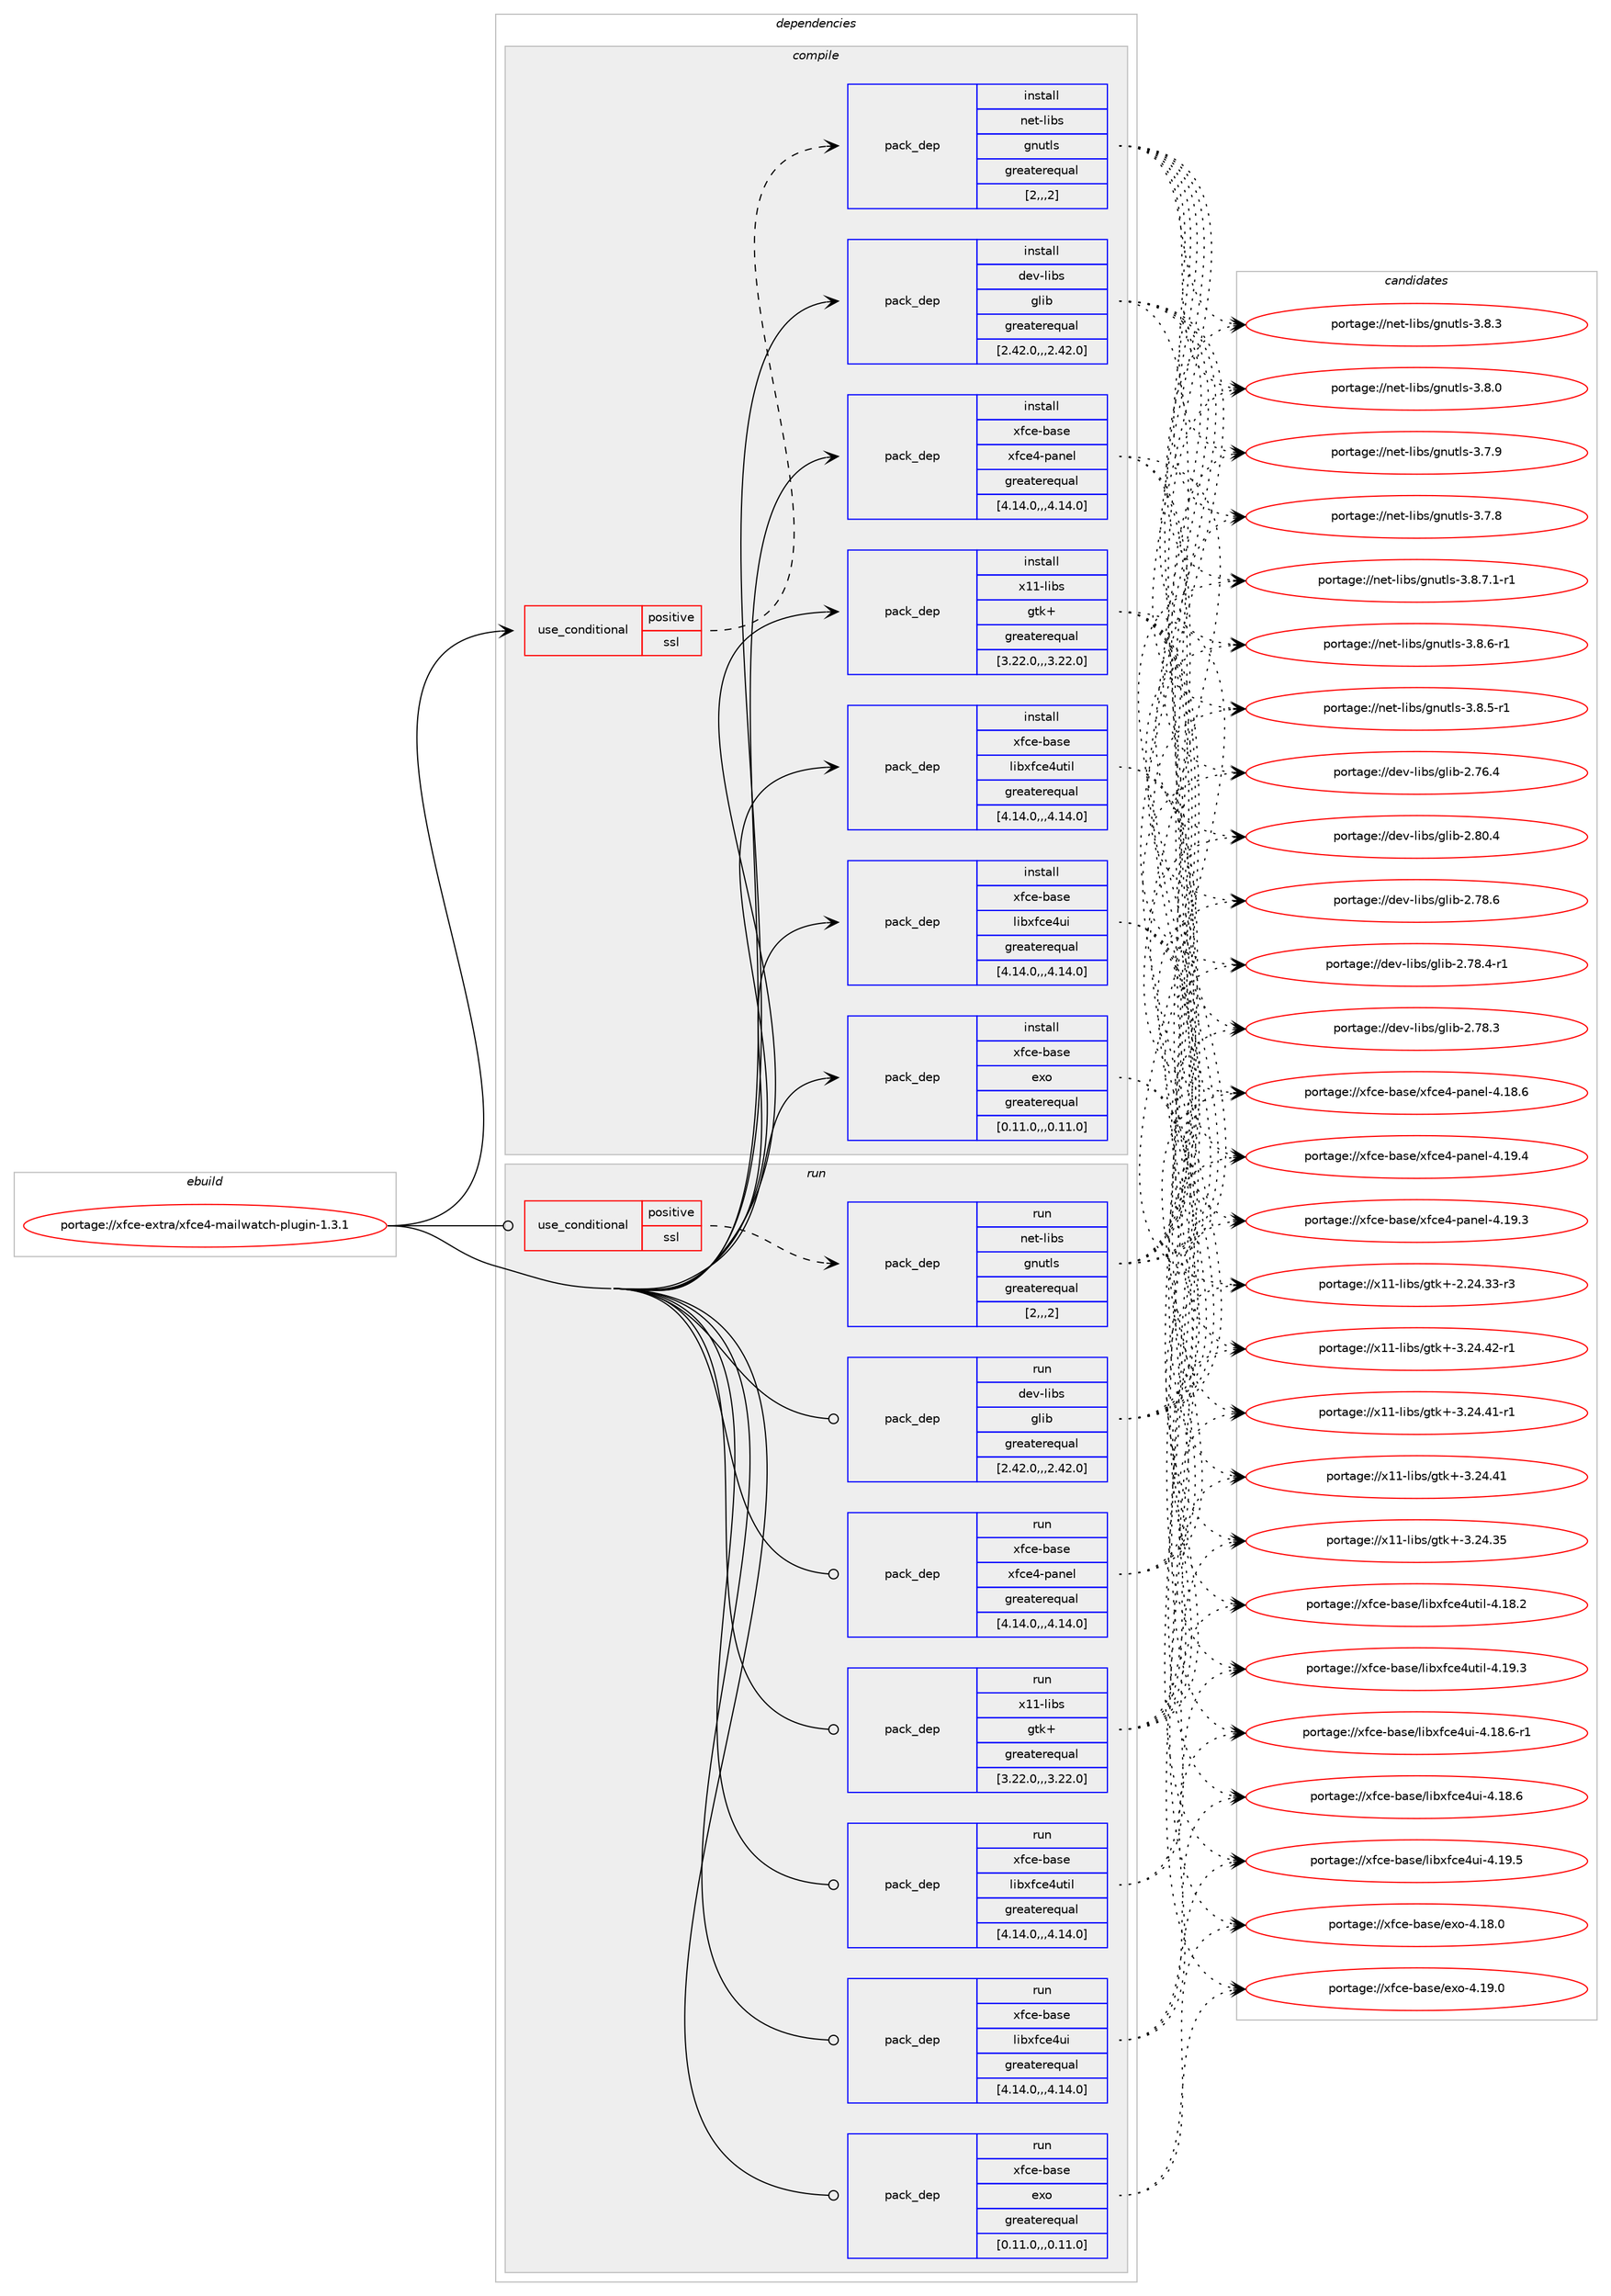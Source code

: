 digraph prolog {

# *************
# Graph options
# *************

newrank=true;
concentrate=true;
compound=true;
graph [rankdir=LR,fontname=Helvetica,fontsize=10,ranksep=1.5];#, ranksep=2.5, nodesep=0.2];
edge  [arrowhead=vee];
node  [fontname=Helvetica,fontsize=10];

# **********
# The ebuild
# **********

subgraph cluster_leftcol {
color=gray;
label=<<i>ebuild</i>>;
id [label="portage://xfce-extra/xfce4-mailwatch-plugin-1.3.1", color=red, width=4, href="../xfce-extra/xfce4-mailwatch-plugin-1.3.1.svg"];
}

# ****************
# The dependencies
# ****************

subgraph cluster_midcol {
color=gray;
label=<<i>dependencies</i>>;
subgraph cluster_compile {
fillcolor="#eeeeee";
style=filled;
label=<<i>compile</i>>;
subgraph cond13138 {
dependency38726 [label=<<TABLE BORDER="0" CELLBORDER="1" CELLSPACING="0" CELLPADDING="4"><TR><TD ROWSPAN="3" CELLPADDING="10">use_conditional</TD></TR><TR><TD>positive</TD></TR><TR><TD>ssl</TD></TR></TABLE>>, shape=none, color=red];
subgraph pack25287 {
dependency38727 [label=<<TABLE BORDER="0" CELLBORDER="1" CELLSPACING="0" CELLPADDING="4" WIDTH="220"><TR><TD ROWSPAN="6" CELLPADDING="30">pack_dep</TD></TR><TR><TD WIDTH="110">install</TD></TR><TR><TD>net-libs</TD></TR><TR><TD>gnutls</TD></TR><TR><TD>greaterequal</TD></TR><TR><TD>[2,,,2]</TD></TR></TABLE>>, shape=none, color=blue];
}
dependency38726:e -> dependency38727:w [weight=20,style="dashed",arrowhead="vee"];
}
id:e -> dependency38726:w [weight=20,style="solid",arrowhead="vee"];
subgraph pack25288 {
dependency38728 [label=<<TABLE BORDER="0" CELLBORDER="1" CELLSPACING="0" CELLPADDING="4" WIDTH="220"><TR><TD ROWSPAN="6" CELLPADDING="30">pack_dep</TD></TR><TR><TD WIDTH="110">install</TD></TR><TR><TD>dev-libs</TD></TR><TR><TD>glib</TD></TR><TR><TD>greaterequal</TD></TR><TR><TD>[2.42.0,,,2.42.0]</TD></TR></TABLE>>, shape=none, color=blue];
}
id:e -> dependency38728:w [weight=20,style="solid",arrowhead="vee"];
subgraph pack25289 {
dependency38729 [label=<<TABLE BORDER="0" CELLBORDER="1" CELLSPACING="0" CELLPADDING="4" WIDTH="220"><TR><TD ROWSPAN="6" CELLPADDING="30">pack_dep</TD></TR><TR><TD WIDTH="110">install</TD></TR><TR><TD>x11-libs</TD></TR><TR><TD>gtk+</TD></TR><TR><TD>greaterequal</TD></TR><TR><TD>[3.22.0,,,3.22.0]</TD></TR></TABLE>>, shape=none, color=blue];
}
id:e -> dependency38729:w [weight=20,style="solid",arrowhead="vee"];
subgraph pack25290 {
dependency38730 [label=<<TABLE BORDER="0" CELLBORDER="1" CELLSPACING="0" CELLPADDING="4" WIDTH="220"><TR><TD ROWSPAN="6" CELLPADDING="30">pack_dep</TD></TR><TR><TD WIDTH="110">install</TD></TR><TR><TD>xfce-base</TD></TR><TR><TD>exo</TD></TR><TR><TD>greaterequal</TD></TR><TR><TD>[0.11.0,,,0.11.0]</TD></TR></TABLE>>, shape=none, color=blue];
}
id:e -> dependency38730:w [weight=20,style="solid",arrowhead="vee"];
subgraph pack25291 {
dependency38731 [label=<<TABLE BORDER="0" CELLBORDER="1" CELLSPACING="0" CELLPADDING="4" WIDTH="220"><TR><TD ROWSPAN="6" CELLPADDING="30">pack_dep</TD></TR><TR><TD WIDTH="110">install</TD></TR><TR><TD>xfce-base</TD></TR><TR><TD>libxfce4ui</TD></TR><TR><TD>greaterequal</TD></TR><TR><TD>[4.14.0,,,4.14.0]</TD></TR></TABLE>>, shape=none, color=blue];
}
id:e -> dependency38731:w [weight=20,style="solid",arrowhead="vee"];
subgraph pack25292 {
dependency38732 [label=<<TABLE BORDER="0" CELLBORDER="1" CELLSPACING="0" CELLPADDING="4" WIDTH="220"><TR><TD ROWSPAN="6" CELLPADDING="30">pack_dep</TD></TR><TR><TD WIDTH="110">install</TD></TR><TR><TD>xfce-base</TD></TR><TR><TD>libxfce4util</TD></TR><TR><TD>greaterequal</TD></TR><TR><TD>[4.14.0,,,4.14.0]</TD></TR></TABLE>>, shape=none, color=blue];
}
id:e -> dependency38732:w [weight=20,style="solid",arrowhead="vee"];
subgraph pack25293 {
dependency38733 [label=<<TABLE BORDER="0" CELLBORDER="1" CELLSPACING="0" CELLPADDING="4" WIDTH="220"><TR><TD ROWSPAN="6" CELLPADDING="30">pack_dep</TD></TR><TR><TD WIDTH="110">install</TD></TR><TR><TD>xfce-base</TD></TR><TR><TD>xfce4-panel</TD></TR><TR><TD>greaterequal</TD></TR><TR><TD>[4.14.0,,,4.14.0]</TD></TR></TABLE>>, shape=none, color=blue];
}
id:e -> dependency38733:w [weight=20,style="solid",arrowhead="vee"];
}
subgraph cluster_compileandrun {
fillcolor="#eeeeee";
style=filled;
label=<<i>compile and run</i>>;
}
subgraph cluster_run {
fillcolor="#eeeeee";
style=filled;
label=<<i>run</i>>;
subgraph cond13139 {
dependency38734 [label=<<TABLE BORDER="0" CELLBORDER="1" CELLSPACING="0" CELLPADDING="4"><TR><TD ROWSPAN="3" CELLPADDING="10">use_conditional</TD></TR><TR><TD>positive</TD></TR><TR><TD>ssl</TD></TR></TABLE>>, shape=none, color=red];
subgraph pack25294 {
dependency38735 [label=<<TABLE BORDER="0" CELLBORDER="1" CELLSPACING="0" CELLPADDING="4" WIDTH="220"><TR><TD ROWSPAN="6" CELLPADDING="30">pack_dep</TD></TR><TR><TD WIDTH="110">run</TD></TR><TR><TD>net-libs</TD></TR><TR><TD>gnutls</TD></TR><TR><TD>greaterequal</TD></TR><TR><TD>[2,,,2]</TD></TR></TABLE>>, shape=none, color=blue];
}
dependency38734:e -> dependency38735:w [weight=20,style="dashed",arrowhead="vee"];
}
id:e -> dependency38734:w [weight=20,style="solid",arrowhead="odot"];
subgraph pack25295 {
dependency38736 [label=<<TABLE BORDER="0" CELLBORDER="1" CELLSPACING="0" CELLPADDING="4" WIDTH="220"><TR><TD ROWSPAN="6" CELLPADDING="30">pack_dep</TD></TR><TR><TD WIDTH="110">run</TD></TR><TR><TD>dev-libs</TD></TR><TR><TD>glib</TD></TR><TR><TD>greaterequal</TD></TR><TR><TD>[2.42.0,,,2.42.0]</TD></TR></TABLE>>, shape=none, color=blue];
}
id:e -> dependency38736:w [weight=20,style="solid",arrowhead="odot"];
subgraph pack25296 {
dependency38737 [label=<<TABLE BORDER="0" CELLBORDER="1" CELLSPACING="0" CELLPADDING="4" WIDTH="220"><TR><TD ROWSPAN="6" CELLPADDING="30">pack_dep</TD></TR><TR><TD WIDTH="110">run</TD></TR><TR><TD>x11-libs</TD></TR><TR><TD>gtk+</TD></TR><TR><TD>greaterequal</TD></TR><TR><TD>[3.22.0,,,3.22.0]</TD></TR></TABLE>>, shape=none, color=blue];
}
id:e -> dependency38737:w [weight=20,style="solid",arrowhead="odot"];
subgraph pack25297 {
dependency38738 [label=<<TABLE BORDER="0" CELLBORDER="1" CELLSPACING="0" CELLPADDING="4" WIDTH="220"><TR><TD ROWSPAN="6" CELLPADDING="30">pack_dep</TD></TR><TR><TD WIDTH="110">run</TD></TR><TR><TD>xfce-base</TD></TR><TR><TD>exo</TD></TR><TR><TD>greaterequal</TD></TR><TR><TD>[0.11.0,,,0.11.0]</TD></TR></TABLE>>, shape=none, color=blue];
}
id:e -> dependency38738:w [weight=20,style="solid",arrowhead="odot"];
subgraph pack25298 {
dependency38739 [label=<<TABLE BORDER="0" CELLBORDER="1" CELLSPACING="0" CELLPADDING="4" WIDTH="220"><TR><TD ROWSPAN="6" CELLPADDING="30">pack_dep</TD></TR><TR><TD WIDTH="110">run</TD></TR><TR><TD>xfce-base</TD></TR><TR><TD>libxfce4ui</TD></TR><TR><TD>greaterequal</TD></TR><TR><TD>[4.14.0,,,4.14.0]</TD></TR></TABLE>>, shape=none, color=blue];
}
id:e -> dependency38739:w [weight=20,style="solid",arrowhead="odot"];
subgraph pack25299 {
dependency38740 [label=<<TABLE BORDER="0" CELLBORDER="1" CELLSPACING="0" CELLPADDING="4" WIDTH="220"><TR><TD ROWSPAN="6" CELLPADDING="30">pack_dep</TD></TR><TR><TD WIDTH="110">run</TD></TR><TR><TD>xfce-base</TD></TR><TR><TD>libxfce4util</TD></TR><TR><TD>greaterequal</TD></TR><TR><TD>[4.14.0,,,4.14.0]</TD></TR></TABLE>>, shape=none, color=blue];
}
id:e -> dependency38740:w [weight=20,style="solid",arrowhead="odot"];
subgraph pack25300 {
dependency38741 [label=<<TABLE BORDER="0" CELLBORDER="1" CELLSPACING="0" CELLPADDING="4" WIDTH="220"><TR><TD ROWSPAN="6" CELLPADDING="30">pack_dep</TD></TR><TR><TD WIDTH="110">run</TD></TR><TR><TD>xfce-base</TD></TR><TR><TD>xfce4-panel</TD></TR><TR><TD>greaterequal</TD></TR><TR><TD>[4.14.0,,,4.14.0]</TD></TR></TABLE>>, shape=none, color=blue];
}
id:e -> dependency38741:w [weight=20,style="solid",arrowhead="odot"];
}
}

# **************
# The candidates
# **************

subgraph cluster_choices {
rank=same;
color=gray;
label=<<i>candidates</i>>;

subgraph choice25287 {
color=black;
nodesep=1;
choice11010111645108105981154710311011711610811545514656465546494511449 [label="portage://net-libs/gnutls-3.8.7.1-r1", color=red, width=4,href="../net-libs/gnutls-3.8.7.1-r1.svg"];
choice1101011164510810598115471031101171161081154551465646544511449 [label="portage://net-libs/gnutls-3.8.6-r1", color=red, width=4,href="../net-libs/gnutls-3.8.6-r1.svg"];
choice1101011164510810598115471031101171161081154551465646534511449 [label="portage://net-libs/gnutls-3.8.5-r1", color=red, width=4,href="../net-libs/gnutls-3.8.5-r1.svg"];
choice110101116451081059811547103110117116108115455146564651 [label="portage://net-libs/gnutls-3.8.3", color=red, width=4,href="../net-libs/gnutls-3.8.3.svg"];
choice110101116451081059811547103110117116108115455146564648 [label="portage://net-libs/gnutls-3.8.0", color=red, width=4,href="../net-libs/gnutls-3.8.0.svg"];
choice110101116451081059811547103110117116108115455146554657 [label="portage://net-libs/gnutls-3.7.9", color=red, width=4,href="../net-libs/gnutls-3.7.9.svg"];
choice110101116451081059811547103110117116108115455146554656 [label="portage://net-libs/gnutls-3.7.8", color=red, width=4,href="../net-libs/gnutls-3.7.8.svg"];
dependency38727:e -> choice11010111645108105981154710311011711610811545514656465546494511449:w [style=dotted,weight="100"];
dependency38727:e -> choice1101011164510810598115471031101171161081154551465646544511449:w [style=dotted,weight="100"];
dependency38727:e -> choice1101011164510810598115471031101171161081154551465646534511449:w [style=dotted,weight="100"];
dependency38727:e -> choice110101116451081059811547103110117116108115455146564651:w [style=dotted,weight="100"];
dependency38727:e -> choice110101116451081059811547103110117116108115455146564648:w [style=dotted,weight="100"];
dependency38727:e -> choice110101116451081059811547103110117116108115455146554657:w [style=dotted,weight="100"];
dependency38727:e -> choice110101116451081059811547103110117116108115455146554656:w [style=dotted,weight="100"];
}
subgraph choice25288 {
color=black;
nodesep=1;
choice1001011184510810598115471031081059845504656484652 [label="portage://dev-libs/glib-2.80.4", color=red, width=4,href="../dev-libs/glib-2.80.4.svg"];
choice1001011184510810598115471031081059845504655564654 [label="portage://dev-libs/glib-2.78.6", color=red, width=4,href="../dev-libs/glib-2.78.6.svg"];
choice10010111845108105981154710310810598455046555646524511449 [label="portage://dev-libs/glib-2.78.4-r1", color=red, width=4,href="../dev-libs/glib-2.78.4-r1.svg"];
choice1001011184510810598115471031081059845504655564651 [label="portage://dev-libs/glib-2.78.3", color=red, width=4,href="../dev-libs/glib-2.78.3.svg"];
choice1001011184510810598115471031081059845504655544652 [label="portage://dev-libs/glib-2.76.4", color=red, width=4,href="../dev-libs/glib-2.76.4.svg"];
dependency38728:e -> choice1001011184510810598115471031081059845504656484652:w [style=dotted,weight="100"];
dependency38728:e -> choice1001011184510810598115471031081059845504655564654:w [style=dotted,weight="100"];
dependency38728:e -> choice10010111845108105981154710310810598455046555646524511449:w [style=dotted,weight="100"];
dependency38728:e -> choice1001011184510810598115471031081059845504655564651:w [style=dotted,weight="100"];
dependency38728:e -> choice1001011184510810598115471031081059845504655544652:w [style=dotted,weight="100"];
}
subgraph choice25289 {
color=black;
nodesep=1;
choice12049494510810598115471031161074345514650524652504511449 [label="portage://x11-libs/gtk+-3.24.42-r1", color=red, width=4,href="../x11-libs/gtk+-3.24.42-r1.svg"];
choice12049494510810598115471031161074345514650524652494511449 [label="portage://x11-libs/gtk+-3.24.41-r1", color=red, width=4,href="../x11-libs/gtk+-3.24.41-r1.svg"];
choice1204949451081059811547103116107434551465052465249 [label="portage://x11-libs/gtk+-3.24.41", color=red, width=4,href="../x11-libs/gtk+-3.24.41.svg"];
choice1204949451081059811547103116107434551465052465153 [label="portage://x11-libs/gtk+-3.24.35", color=red, width=4,href="../x11-libs/gtk+-3.24.35.svg"];
choice12049494510810598115471031161074345504650524651514511451 [label="portage://x11-libs/gtk+-2.24.33-r3", color=red, width=4,href="../x11-libs/gtk+-2.24.33-r3.svg"];
dependency38729:e -> choice12049494510810598115471031161074345514650524652504511449:w [style=dotted,weight="100"];
dependency38729:e -> choice12049494510810598115471031161074345514650524652494511449:w [style=dotted,weight="100"];
dependency38729:e -> choice1204949451081059811547103116107434551465052465249:w [style=dotted,weight="100"];
dependency38729:e -> choice1204949451081059811547103116107434551465052465153:w [style=dotted,weight="100"];
dependency38729:e -> choice12049494510810598115471031161074345504650524651514511451:w [style=dotted,weight="100"];
}
subgraph choice25290 {
color=black;
nodesep=1;
choice120102991014598971151014710112011145524649574648 [label="portage://xfce-base/exo-4.19.0", color=red, width=4,href="../xfce-base/exo-4.19.0.svg"];
choice120102991014598971151014710112011145524649564648 [label="portage://xfce-base/exo-4.18.0", color=red, width=4,href="../xfce-base/exo-4.18.0.svg"];
dependency38730:e -> choice120102991014598971151014710112011145524649574648:w [style=dotted,weight="100"];
dependency38730:e -> choice120102991014598971151014710112011145524649564648:w [style=dotted,weight="100"];
}
subgraph choice25291 {
color=black;
nodesep=1;
choice120102991014598971151014710810598120102991015211710545524649574653 [label="portage://xfce-base/libxfce4ui-4.19.5", color=red, width=4,href="../xfce-base/libxfce4ui-4.19.5.svg"];
choice1201029910145989711510147108105981201029910152117105455246495646544511449 [label="portage://xfce-base/libxfce4ui-4.18.6-r1", color=red, width=4,href="../xfce-base/libxfce4ui-4.18.6-r1.svg"];
choice120102991014598971151014710810598120102991015211710545524649564654 [label="portage://xfce-base/libxfce4ui-4.18.6", color=red, width=4,href="../xfce-base/libxfce4ui-4.18.6.svg"];
dependency38731:e -> choice120102991014598971151014710810598120102991015211710545524649574653:w [style=dotted,weight="100"];
dependency38731:e -> choice1201029910145989711510147108105981201029910152117105455246495646544511449:w [style=dotted,weight="100"];
dependency38731:e -> choice120102991014598971151014710810598120102991015211710545524649564654:w [style=dotted,weight="100"];
}
subgraph choice25292 {
color=black;
nodesep=1;
choice120102991014598971151014710810598120102991015211711610510845524649574651 [label="portage://xfce-base/libxfce4util-4.19.3", color=red, width=4,href="../xfce-base/libxfce4util-4.19.3.svg"];
choice120102991014598971151014710810598120102991015211711610510845524649564650 [label="portage://xfce-base/libxfce4util-4.18.2", color=red, width=4,href="../xfce-base/libxfce4util-4.18.2.svg"];
dependency38732:e -> choice120102991014598971151014710810598120102991015211711610510845524649574651:w [style=dotted,weight="100"];
dependency38732:e -> choice120102991014598971151014710810598120102991015211711610510845524649564650:w [style=dotted,weight="100"];
}
subgraph choice25293 {
color=black;
nodesep=1;
choice12010299101459897115101471201029910152451129711010110845524649574652 [label="portage://xfce-base/xfce4-panel-4.19.4", color=red, width=4,href="../xfce-base/xfce4-panel-4.19.4.svg"];
choice12010299101459897115101471201029910152451129711010110845524649574651 [label="portage://xfce-base/xfce4-panel-4.19.3", color=red, width=4,href="../xfce-base/xfce4-panel-4.19.3.svg"];
choice12010299101459897115101471201029910152451129711010110845524649564654 [label="portage://xfce-base/xfce4-panel-4.18.6", color=red, width=4,href="../xfce-base/xfce4-panel-4.18.6.svg"];
dependency38733:e -> choice12010299101459897115101471201029910152451129711010110845524649574652:w [style=dotted,weight="100"];
dependency38733:e -> choice12010299101459897115101471201029910152451129711010110845524649574651:w [style=dotted,weight="100"];
dependency38733:e -> choice12010299101459897115101471201029910152451129711010110845524649564654:w [style=dotted,weight="100"];
}
subgraph choice25294 {
color=black;
nodesep=1;
choice11010111645108105981154710311011711610811545514656465546494511449 [label="portage://net-libs/gnutls-3.8.7.1-r1", color=red, width=4,href="../net-libs/gnutls-3.8.7.1-r1.svg"];
choice1101011164510810598115471031101171161081154551465646544511449 [label="portage://net-libs/gnutls-3.8.6-r1", color=red, width=4,href="../net-libs/gnutls-3.8.6-r1.svg"];
choice1101011164510810598115471031101171161081154551465646534511449 [label="portage://net-libs/gnutls-3.8.5-r1", color=red, width=4,href="../net-libs/gnutls-3.8.5-r1.svg"];
choice110101116451081059811547103110117116108115455146564651 [label="portage://net-libs/gnutls-3.8.3", color=red, width=4,href="../net-libs/gnutls-3.8.3.svg"];
choice110101116451081059811547103110117116108115455146564648 [label="portage://net-libs/gnutls-3.8.0", color=red, width=4,href="../net-libs/gnutls-3.8.0.svg"];
choice110101116451081059811547103110117116108115455146554657 [label="portage://net-libs/gnutls-3.7.9", color=red, width=4,href="../net-libs/gnutls-3.7.9.svg"];
choice110101116451081059811547103110117116108115455146554656 [label="portage://net-libs/gnutls-3.7.8", color=red, width=4,href="../net-libs/gnutls-3.7.8.svg"];
dependency38735:e -> choice11010111645108105981154710311011711610811545514656465546494511449:w [style=dotted,weight="100"];
dependency38735:e -> choice1101011164510810598115471031101171161081154551465646544511449:w [style=dotted,weight="100"];
dependency38735:e -> choice1101011164510810598115471031101171161081154551465646534511449:w [style=dotted,weight="100"];
dependency38735:e -> choice110101116451081059811547103110117116108115455146564651:w [style=dotted,weight="100"];
dependency38735:e -> choice110101116451081059811547103110117116108115455146564648:w [style=dotted,weight="100"];
dependency38735:e -> choice110101116451081059811547103110117116108115455146554657:w [style=dotted,weight="100"];
dependency38735:e -> choice110101116451081059811547103110117116108115455146554656:w [style=dotted,weight="100"];
}
subgraph choice25295 {
color=black;
nodesep=1;
choice1001011184510810598115471031081059845504656484652 [label="portage://dev-libs/glib-2.80.4", color=red, width=4,href="../dev-libs/glib-2.80.4.svg"];
choice1001011184510810598115471031081059845504655564654 [label="portage://dev-libs/glib-2.78.6", color=red, width=4,href="../dev-libs/glib-2.78.6.svg"];
choice10010111845108105981154710310810598455046555646524511449 [label="portage://dev-libs/glib-2.78.4-r1", color=red, width=4,href="../dev-libs/glib-2.78.4-r1.svg"];
choice1001011184510810598115471031081059845504655564651 [label="portage://dev-libs/glib-2.78.3", color=red, width=4,href="../dev-libs/glib-2.78.3.svg"];
choice1001011184510810598115471031081059845504655544652 [label="portage://dev-libs/glib-2.76.4", color=red, width=4,href="../dev-libs/glib-2.76.4.svg"];
dependency38736:e -> choice1001011184510810598115471031081059845504656484652:w [style=dotted,weight="100"];
dependency38736:e -> choice1001011184510810598115471031081059845504655564654:w [style=dotted,weight="100"];
dependency38736:e -> choice10010111845108105981154710310810598455046555646524511449:w [style=dotted,weight="100"];
dependency38736:e -> choice1001011184510810598115471031081059845504655564651:w [style=dotted,weight="100"];
dependency38736:e -> choice1001011184510810598115471031081059845504655544652:w [style=dotted,weight="100"];
}
subgraph choice25296 {
color=black;
nodesep=1;
choice12049494510810598115471031161074345514650524652504511449 [label="portage://x11-libs/gtk+-3.24.42-r1", color=red, width=4,href="../x11-libs/gtk+-3.24.42-r1.svg"];
choice12049494510810598115471031161074345514650524652494511449 [label="portage://x11-libs/gtk+-3.24.41-r1", color=red, width=4,href="../x11-libs/gtk+-3.24.41-r1.svg"];
choice1204949451081059811547103116107434551465052465249 [label="portage://x11-libs/gtk+-3.24.41", color=red, width=4,href="../x11-libs/gtk+-3.24.41.svg"];
choice1204949451081059811547103116107434551465052465153 [label="portage://x11-libs/gtk+-3.24.35", color=red, width=4,href="../x11-libs/gtk+-3.24.35.svg"];
choice12049494510810598115471031161074345504650524651514511451 [label="portage://x11-libs/gtk+-2.24.33-r3", color=red, width=4,href="../x11-libs/gtk+-2.24.33-r3.svg"];
dependency38737:e -> choice12049494510810598115471031161074345514650524652504511449:w [style=dotted,weight="100"];
dependency38737:e -> choice12049494510810598115471031161074345514650524652494511449:w [style=dotted,weight="100"];
dependency38737:e -> choice1204949451081059811547103116107434551465052465249:w [style=dotted,weight="100"];
dependency38737:e -> choice1204949451081059811547103116107434551465052465153:w [style=dotted,weight="100"];
dependency38737:e -> choice12049494510810598115471031161074345504650524651514511451:w [style=dotted,weight="100"];
}
subgraph choice25297 {
color=black;
nodesep=1;
choice120102991014598971151014710112011145524649574648 [label="portage://xfce-base/exo-4.19.0", color=red, width=4,href="../xfce-base/exo-4.19.0.svg"];
choice120102991014598971151014710112011145524649564648 [label="portage://xfce-base/exo-4.18.0", color=red, width=4,href="../xfce-base/exo-4.18.0.svg"];
dependency38738:e -> choice120102991014598971151014710112011145524649574648:w [style=dotted,weight="100"];
dependency38738:e -> choice120102991014598971151014710112011145524649564648:w [style=dotted,weight="100"];
}
subgraph choice25298 {
color=black;
nodesep=1;
choice120102991014598971151014710810598120102991015211710545524649574653 [label="portage://xfce-base/libxfce4ui-4.19.5", color=red, width=4,href="../xfce-base/libxfce4ui-4.19.5.svg"];
choice1201029910145989711510147108105981201029910152117105455246495646544511449 [label="portage://xfce-base/libxfce4ui-4.18.6-r1", color=red, width=4,href="../xfce-base/libxfce4ui-4.18.6-r1.svg"];
choice120102991014598971151014710810598120102991015211710545524649564654 [label="portage://xfce-base/libxfce4ui-4.18.6", color=red, width=4,href="../xfce-base/libxfce4ui-4.18.6.svg"];
dependency38739:e -> choice120102991014598971151014710810598120102991015211710545524649574653:w [style=dotted,weight="100"];
dependency38739:e -> choice1201029910145989711510147108105981201029910152117105455246495646544511449:w [style=dotted,weight="100"];
dependency38739:e -> choice120102991014598971151014710810598120102991015211710545524649564654:w [style=dotted,weight="100"];
}
subgraph choice25299 {
color=black;
nodesep=1;
choice120102991014598971151014710810598120102991015211711610510845524649574651 [label="portage://xfce-base/libxfce4util-4.19.3", color=red, width=4,href="../xfce-base/libxfce4util-4.19.3.svg"];
choice120102991014598971151014710810598120102991015211711610510845524649564650 [label="portage://xfce-base/libxfce4util-4.18.2", color=red, width=4,href="../xfce-base/libxfce4util-4.18.2.svg"];
dependency38740:e -> choice120102991014598971151014710810598120102991015211711610510845524649574651:w [style=dotted,weight="100"];
dependency38740:e -> choice120102991014598971151014710810598120102991015211711610510845524649564650:w [style=dotted,weight="100"];
}
subgraph choice25300 {
color=black;
nodesep=1;
choice12010299101459897115101471201029910152451129711010110845524649574652 [label="portage://xfce-base/xfce4-panel-4.19.4", color=red, width=4,href="../xfce-base/xfce4-panel-4.19.4.svg"];
choice12010299101459897115101471201029910152451129711010110845524649574651 [label="portage://xfce-base/xfce4-panel-4.19.3", color=red, width=4,href="../xfce-base/xfce4-panel-4.19.3.svg"];
choice12010299101459897115101471201029910152451129711010110845524649564654 [label="portage://xfce-base/xfce4-panel-4.18.6", color=red, width=4,href="../xfce-base/xfce4-panel-4.18.6.svg"];
dependency38741:e -> choice12010299101459897115101471201029910152451129711010110845524649574652:w [style=dotted,weight="100"];
dependency38741:e -> choice12010299101459897115101471201029910152451129711010110845524649574651:w [style=dotted,weight="100"];
dependency38741:e -> choice12010299101459897115101471201029910152451129711010110845524649564654:w [style=dotted,weight="100"];
}
}

}

